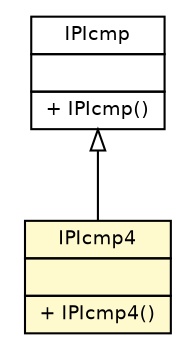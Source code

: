 #!/usr/local/bin/dot
#
# Class diagram 
# Generated by UmlGraph version 4.6 (http://www.spinellis.gr/sw/umlgraph)
#

digraph G {
	edge [fontname="Helvetica",fontsize=10,labelfontname="Helvetica",labelfontsize=10];
	node [fontname="Helvetica",fontsize=10,shape=plaintext];
	// fr.univrennes1.cri.jtacl.lib.ip.IPIcmp4
	c2136 [label=<<table border="0" cellborder="1" cellspacing="0" cellpadding="2" port="p" bgcolor="lemonChiffon" href="./IPIcmp4.html">
		<tr><td><table border="0" cellspacing="0" cellpadding="1">
			<tr><td> IPIcmp4 </td></tr>
		</table></td></tr>
		<tr><td><table border="0" cellspacing="0" cellpadding="1">
			<tr><td align="left">  </td></tr>
		</table></td></tr>
		<tr><td><table border="0" cellspacing="0" cellpadding="1">
			<tr><td align="left"> + IPIcmp4() </td></tr>
		</table></td></tr>
		</table>>, fontname="Helvetica", fontcolor="black", fontsize=9.0];
	// fr.univrennes1.cri.jtacl.lib.ip.IPIcmp
	c2145 [label=<<table border="0" cellborder="1" cellspacing="0" cellpadding="2" port="p" href="./IPIcmp.html">
		<tr><td><table border="0" cellspacing="0" cellpadding="1">
			<tr><td> IPIcmp </td></tr>
		</table></td></tr>
		<tr><td><table border="0" cellspacing="0" cellpadding="1">
			<tr><td align="left">  </td></tr>
		</table></td></tr>
		<tr><td><table border="0" cellspacing="0" cellpadding="1">
			<tr><td align="left"> + IPIcmp() </td></tr>
		</table></td></tr>
		</table>>, fontname="Helvetica", fontcolor="black", fontsize=9.0];
	//fr.univrennes1.cri.jtacl.lib.ip.IPIcmp4 extends fr.univrennes1.cri.jtacl.lib.ip.IPIcmp
	c2145:p -> c2136:p [dir=back,arrowtail=empty];
}

